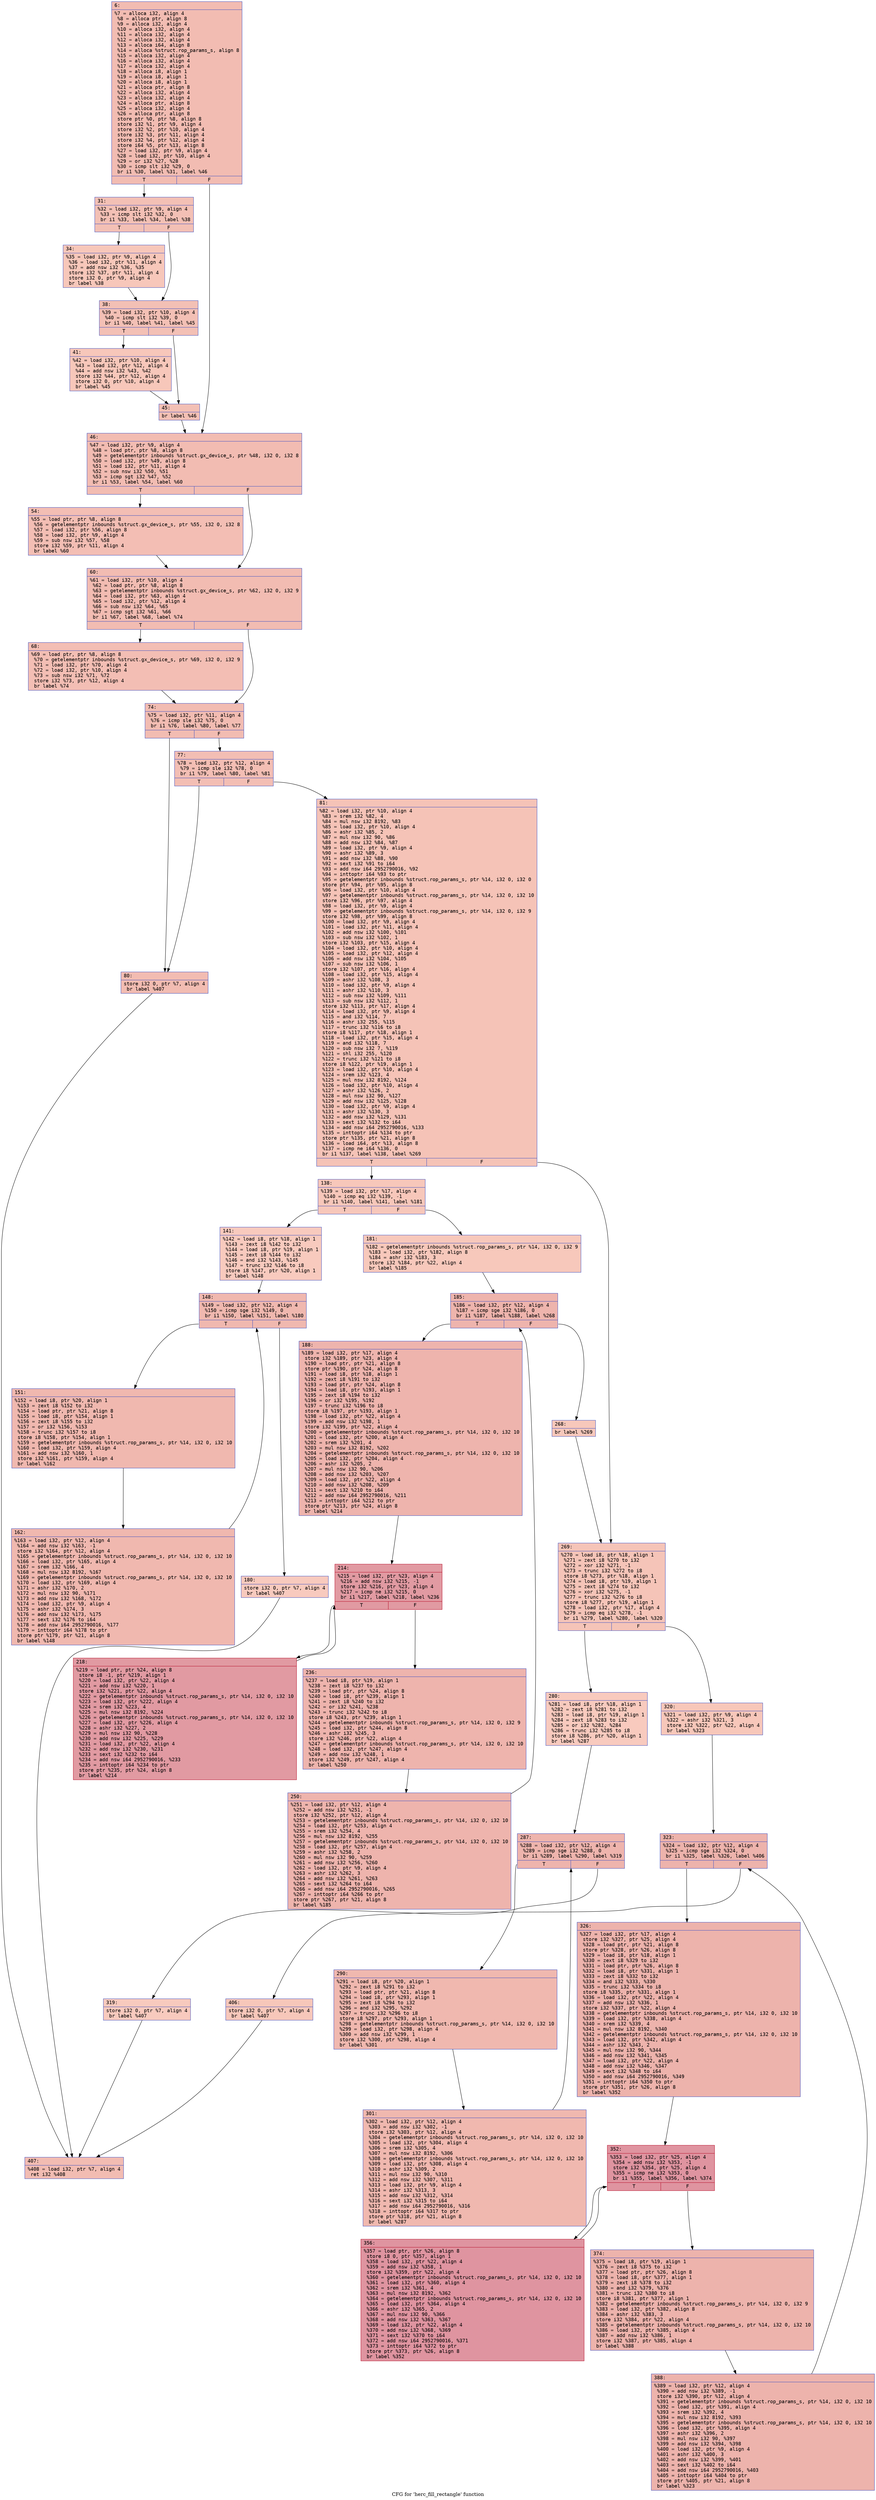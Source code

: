digraph "CFG for 'herc_fill_rectangle' function" {
	label="CFG for 'herc_fill_rectangle' function";

	Node0x600003beb610 [shape=record,color="#3d50c3ff", style=filled, fillcolor="#e1675170" fontname="Courier",label="{6:\l|  %7 = alloca i32, align 4\l  %8 = alloca ptr, align 8\l  %9 = alloca i32, align 4\l  %10 = alloca i32, align 4\l  %11 = alloca i32, align 4\l  %12 = alloca i32, align 4\l  %13 = alloca i64, align 8\l  %14 = alloca %struct.rop_params_s, align 8\l  %15 = alloca i32, align 4\l  %16 = alloca i32, align 4\l  %17 = alloca i32, align 4\l  %18 = alloca i8, align 1\l  %19 = alloca i8, align 1\l  %20 = alloca i8, align 1\l  %21 = alloca ptr, align 8\l  %22 = alloca i32, align 4\l  %23 = alloca i32, align 4\l  %24 = alloca ptr, align 8\l  %25 = alloca i32, align 4\l  %26 = alloca ptr, align 8\l  store ptr %0, ptr %8, align 8\l  store i32 %1, ptr %9, align 4\l  store i32 %2, ptr %10, align 4\l  store i32 %3, ptr %11, align 4\l  store i32 %4, ptr %12, align 4\l  store i64 %5, ptr %13, align 8\l  %27 = load i32, ptr %9, align 4\l  %28 = load i32, ptr %10, align 4\l  %29 = or i32 %27, %28\l  %30 = icmp slt i32 %29, 0\l  br i1 %30, label %31, label %46\l|{<s0>T|<s1>F}}"];
	Node0x600003beb610:s0 -> Node0x600003beb700[tooltip="6 -> 31\nProbability 37.50%" ];
	Node0x600003beb610:s1 -> Node0x600003beb890[tooltip="6 -> 46\nProbability 62.50%" ];
	Node0x600003beb700 [shape=record,color="#3d50c3ff", style=filled, fillcolor="#e5705870" fontname="Courier",label="{31:\l|  %32 = load i32, ptr %9, align 4\l  %33 = icmp slt i32 %32, 0\l  br i1 %33, label %34, label %38\l|{<s0>T|<s1>F}}"];
	Node0x600003beb700:s0 -> Node0x600003beb750[tooltip="31 -> 34\nProbability 37.50%" ];
	Node0x600003beb700:s1 -> Node0x600003beb7a0[tooltip="31 -> 38\nProbability 62.50%" ];
	Node0x600003beb750 [shape=record,color="#3d50c3ff", style=filled, fillcolor="#ec7f6370" fontname="Courier",label="{34:\l|  %35 = load i32, ptr %9, align 4\l  %36 = load i32, ptr %11, align 4\l  %37 = add nsw i32 %36, %35\l  store i32 %37, ptr %11, align 4\l  store i32 0, ptr %9, align 4\l  br label %38\l}"];
	Node0x600003beb750 -> Node0x600003beb7a0[tooltip="34 -> 38\nProbability 100.00%" ];
	Node0x600003beb7a0 [shape=record,color="#3d50c3ff", style=filled, fillcolor="#e5705870" fontname="Courier",label="{38:\l|  %39 = load i32, ptr %10, align 4\l  %40 = icmp slt i32 %39, 0\l  br i1 %40, label %41, label %45\l|{<s0>T|<s1>F}}"];
	Node0x600003beb7a0:s0 -> Node0x600003beb7f0[tooltip="38 -> 41\nProbability 37.50%" ];
	Node0x600003beb7a0:s1 -> Node0x600003beb840[tooltip="38 -> 45\nProbability 62.50%" ];
	Node0x600003beb7f0 [shape=record,color="#3d50c3ff", style=filled, fillcolor="#ec7f6370" fontname="Courier",label="{41:\l|  %42 = load i32, ptr %10, align 4\l  %43 = load i32, ptr %12, align 4\l  %44 = add nsw i32 %43, %42\l  store i32 %44, ptr %12, align 4\l  store i32 0, ptr %10, align 4\l  br label %45\l}"];
	Node0x600003beb7f0 -> Node0x600003beb840[tooltip="41 -> 45\nProbability 100.00%" ];
	Node0x600003beb840 [shape=record,color="#3d50c3ff", style=filled, fillcolor="#e5705870" fontname="Courier",label="{45:\l|  br label %46\l}"];
	Node0x600003beb840 -> Node0x600003beb890[tooltip="45 -> 46\nProbability 100.00%" ];
	Node0x600003beb890 [shape=record,color="#3d50c3ff", style=filled, fillcolor="#e1675170" fontname="Courier",label="{46:\l|  %47 = load i32, ptr %9, align 4\l  %48 = load ptr, ptr %8, align 8\l  %49 = getelementptr inbounds %struct.gx_device_s, ptr %48, i32 0, i32 8\l  %50 = load i32, ptr %49, align 8\l  %51 = load i32, ptr %11, align 4\l  %52 = sub nsw i32 %50, %51\l  %53 = icmp sgt i32 %47, %52\l  br i1 %53, label %54, label %60\l|{<s0>T|<s1>F}}"];
	Node0x600003beb890:s0 -> Node0x600003beb8e0[tooltip="46 -> 54\nProbability 50.00%" ];
	Node0x600003beb890:s1 -> Node0x600003beb930[tooltip="46 -> 60\nProbability 50.00%" ];
	Node0x600003beb8e0 [shape=record,color="#3d50c3ff", style=filled, fillcolor="#e36c5570" fontname="Courier",label="{54:\l|  %55 = load ptr, ptr %8, align 8\l  %56 = getelementptr inbounds %struct.gx_device_s, ptr %55, i32 0, i32 8\l  %57 = load i32, ptr %56, align 8\l  %58 = load i32, ptr %9, align 4\l  %59 = sub nsw i32 %57, %58\l  store i32 %59, ptr %11, align 4\l  br label %60\l}"];
	Node0x600003beb8e0 -> Node0x600003beb930[tooltip="54 -> 60\nProbability 100.00%" ];
	Node0x600003beb930 [shape=record,color="#3d50c3ff", style=filled, fillcolor="#e1675170" fontname="Courier",label="{60:\l|  %61 = load i32, ptr %10, align 4\l  %62 = load ptr, ptr %8, align 8\l  %63 = getelementptr inbounds %struct.gx_device_s, ptr %62, i32 0, i32 9\l  %64 = load i32, ptr %63, align 4\l  %65 = load i32, ptr %12, align 4\l  %66 = sub nsw i32 %64, %65\l  %67 = icmp sgt i32 %61, %66\l  br i1 %67, label %68, label %74\l|{<s0>T|<s1>F}}"];
	Node0x600003beb930:s0 -> Node0x600003beb980[tooltip="60 -> 68\nProbability 50.00%" ];
	Node0x600003beb930:s1 -> Node0x600003beb9d0[tooltip="60 -> 74\nProbability 50.00%" ];
	Node0x600003beb980 [shape=record,color="#3d50c3ff", style=filled, fillcolor="#e36c5570" fontname="Courier",label="{68:\l|  %69 = load ptr, ptr %8, align 8\l  %70 = getelementptr inbounds %struct.gx_device_s, ptr %69, i32 0, i32 9\l  %71 = load i32, ptr %70, align 4\l  %72 = load i32, ptr %10, align 4\l  %73 = sub nsw i32 %71, %72\l  store i32 %73, ptr %12, align 4\l  br label %74\l}"];
	Node0x600003beb980 -> Node0x600003beb9d0[tooltip="68 -> 74\nProbability 100.00%" ];
	Node0x600003beb9d0 [shape=record,color="#3d50c3ff", style=filled, fillcolor="#e1675170" fontname="Courier",label="{74:\l|  %75 = load i32, ptr %11, align 4\l  %76 = icmp sle i32 %75, 0\l  br i1 %76, label %80, label %77\l|{<s0>T|<s1>F}}"];
	Node0x600003beb9d0:s0 -> Node0x600003beba70[tooltip="74 -> 80\nProbability 50.00%" ];
	Node0x600003beb9d0:s1 -> Node0x600003beba20[tooltip="74 -> 77\nProbability 50.00%" ];
	Node0x600003beba20 [shape=record,color="#3d50c3ff", style=filled, fillcolor="#e36c5570" fontname="Courier",label="{77:\l|  %78 = load i32, ptr %12, align 4\l  %79 = icmp sle i32 %78, 0\l  br i1 %79, label %80, label %81\l|{<s0>T|<s1>F}}"];
	Node0x600003beba20:s0 -> Node0x600003beba70[tooltip="77 -> 80\nProbability 50.00%" ];
	Node0x600003beba20:s1 -> Node0x600003bebac0[tooltip="77 -> 81\nProbability 50.00%" ];
	Node0x600003beba70 [shape=record,color="#3d50c3ff", style=filled, fillcolor="#e1675170" fontname="Courier",label="{80:\l|  store i32 0, ptr %7, align 4\l  br label %407\l}"];
	Node0x600003beba70 -> Node0x600003bec410[tooltip="80 -> 407\nProbability 100.00%" ];
	Node0x600003bebac0 [shape=record,color="#3d50c3ff", style=filled, fillcolor="#e8765c70" fontname="Courier",label="{81:\l|  %82 = load i32, ptr %10, align 4\l  %83 = srem i32 %82, 4\l  %84 = mul nsw i32 8192, %83\l  %85 = load i32, ptr %10, align 4\l  %86 = ashr i32 %85, 2\l  %87 = mul nsw i32 90, %86\l  %88 = add nsw i32 %84, %87\l  %89 = load i32, ptr %9, align 4\l  %90 = ashr i32 %89, 3\l  %91 = add nsw i32 %88, %90\l  %92 = sext i32 %91 to i64\l  %93 = add nsw i64 2952790016, %92\l  %94 = inttoptr i64 %93 to ptr\l  %95 = getelementptr inbounds %struct.rop_params_s, ptr %14, i32 0, i32 0\l  store ptr %94, ptr %95, align 8\l  %96 = load i32, ptr %10, align 4\l  %97 = getelementptr inbounds %struct.rop_params_s, ptr %14, i32 0, i32 10\l  store i32 %96, ptr %97, align 4\l  %98 = load i32, ptr %9, align 4\l  %99 = getelementptr inbounds %struct.rop_params_s, ptr %14, i32 0, i32 9\l  store i32 %98, ptr %99, align 8\l  %100 = load i32, ptr %9, align 4\l  %101 = load i32, ptr %11, align 4\l  %102 = add nsw i32 %100, %101\l  %103 = sub nsw i32 %102, 1\l  store i32 %103, ptr %15, align 4\l  %104 = load i32, ptr %10, align 4\l  %105 = load i32, ptr %12, align 4\l  %106 = add nsw i32 %104, %105\l  %107 = sub nsw i32 %106, 1\l  store i32 %107, ptr %16, align 4\l  %108 = load i32, ptr %15, align 4\l  %109 = ashr i32 %108, 3\l  %110 = load i32, ptr %9, align 4\l  %111 = ashr i32 %110, 3\l  %112 = sub nsw i32 %109, %111\l  %113 = sub nsw i32 %112, 1\l  store i32 %113, ptr %17, align 4\l  %114 = load i32, ptr %9, align 4\l  %115 = and i32 %114, 7\l  %116 = ashr i32 255, %115\l  %117 = trunc i32 %116 to i8\l  store i8 %117, ptr %18, align 1\l  %118 = load i32, ptr %15, align 4\l  %119 = and i32 %118, 7\l  %120 = sub nsw i32 7, %119\l  %121 = shl i32 255, %120\l  %122 = trunc i32 %121 to i8\l  store i8 %122, ptr %19, align 1\l  %123 = load i32, ptr %10, align 4\l  %124 = srem i32 %123, 4\l  %125 = mul nsw i32 8192, %124\l  %126 = load i32, ptr %10, align 4\l  %127 = ashr i32 %126, 2\l  %128 = mul nsw i32 90, %127\l  %129 = add nsw i32 %125, %128\l  %130 = load i32, ptr %9, align 4\l  %131 = ashr i32 %130, 3\l  %132 = add nsw i32 %129, %131\l  %133 = sext i32 %132 to i64\l  %134 = add nsw i64 2952790016, %133\l  %135 = inttoptr i64 %134 to ptr\l  store ptr %135, ptr %21, align 8\l  %136 = load i64, ptr %13, align 8\l  %137 = icmp ne i64 %136, 0\l  br i1 %137, label %138, label %269\l|{<s0>T|<s1>F}}"];
	Node0x600003bebac0:s0 -> Node0x600003bebb10[tooltip="81 -> 138\nProbability 62.50%" ];
	Node0x600003bebac0:s1 -> Node0x600003bebf70[tooltip="81 -> 269\nProbability 37.50%" ];
	Node0x600003bebb10 [shape=record,color="#3d50c3ff", style=filled, fillcolor="#ec7f6370" fontname="Courier",label="{138:\l|  %139 = load i32, ptr %17, align 4\l  %140 = icmp eq i32 %139, -1\l  br i1 %140, label %141, label %181\l|{<s0>T|<s1>F}}"];
	Node0x600003bebb10:s0 -> Node0x600003bebb60[tooltip="138 -> 141\nProbability 37.50%" ];
	Node0x600003bebb10:s1 -> Node0x600003bebcf0[tooltip="138 -> 181\nProbability 62.50%" ];
	Node0x600003bebb60 [shape=record,color="#3d50c3ff", style=filled, fillcolor="#ef886b70" fontname="Courier",label="{141:\l|  %142 = load i8, ptr %18, align 1\l  %143 = zext i8 %142 to i32\l  %144 = load i8, ptr %19, align 1\l  %145 = zext i8 %144 to i32\l  %146 = and i32 %143, %145\l  %147 = trunc i32 %146 to i8\l  store i8 %147, ptr %20, align 1\l  br label %148\l}"];
	Node0x600003bebb60 -> Node0x600003bebbb0[tooltip="141 -> 148\nProbability 100.00%" ];
	Node0x600003bebbb0 [shape=record,color="#3d50c3ff", style=filled, fillcolor="#dc5d4a70" fontname="Courier",label="{148:\l|  %149 = load i32, ptr %12, align 4\l  %150 = icmp sge i32 %149, 0\l  br i1 %150, label %151, label %180\l|{<s0>T|<s1>F}}"];
	Node0x600003bebbb0:s0 -> Node0x600003bebc00[tooltip="148 -> 151\nProbability 96.88%" ];
	Node0x600003bebbb0:s1 -> Node0x600003bebca0[tooltip="148 -> 180\nProbability 3.12%" ];
	Node0x600003bebc00 [shape=record,color="#3d50c3ff", style=filled, fillcolor="#dc5d4a70" fontname="Courier",label="{151:\l|  %152 = load i8, ptr %20, align 1\l  %153 = zext i8 %152 to i32\l  %154 = load ptr, ptr %21, align 8\l  %155 = load i8, ptr %154, align 1\l  %156 = zext i8 %155 to i32\l  %157 = or i32 %156, %153\l  %158 = trunc i32 %157 to i8\l  store i8 %158, ptr %154, align 1\l  %159 = getelementptr inbounds %struct.rop_params_s, ptr %14, i32 0, i32 10\l  %160 = load i32, ptr %159, align 4\l  %161 = add nsw i32 %160, 1\l  store i32 %161, ptr %159, align 4\l  br label %162\l}"];
	Node0x600003bebc00 -> Node0x600003bebc50[tooltip="151 -> 162\nProbability 100.00%" ];
	Node0x600003bebc50 [shape=record,color="#3d50c3ff", style=filled, fillcolor="#dc5d4a70" fontname="Courier",label="{162:\l|  %163 = load i32, ptr %12, align 4\l  %164 = add nsw i32 %163, -1\l  store i32 %164, ptr %12, align 4\l  %165 = getelementptr inbounds %struct.rop_params_s, ptr %14, i32 0, i32 10\l  %166 = load i32, ptr %165, align 4\l  %167 = srem i32 %166, 4\l  %168 = mul nsw i32 8192, %167\l  %169 = getelementptr inbounds %struct.rop_params_s, ptr %14, i32 0, i32 10\l  %170 = load i32, ptr %169, align 4\l  %171 = ashr i32 %170, 2\l  %172 = mul nsw i32 90, %171\l  %173 = add nsw i32 %168, %172\l  %174 = load i32, ptr %9, align 4\l  %175 = ashr i32 %174, 3\l  %176 = add nsw i32 %173, %175\l  %177 = sext i32 %176 to i64\l  %178 = add nsw i64 2952790016, %177\l  %179 = inttoptr i64 %178 to ptr\l  store ptr %179, ptr %21, align 8\l  br label %148\l}"];
	Node0x600003bebc50 -> Node0x600003bebbb0[tooltip="162 -> 148\nProbability 100.00%" ];
	Node0x600003bebca0 [shape=record,color="#3d50c3ff", style=filled, fillcolor="#ef886b70" fontname="Courier",label="{180:\l|  store i32 0, ptr %7, align 4\l  br label %407\l}"];
	Node0x600003bebca0 -> Node0x600003bec410[tooltip="180 -> 407\nProbability 100.00%" ];
	Node0x600003bebcf0 [shape=record,color="#3d50c3ff", style=filled, fillcolor="#ed836670" fontname="Courier",label="{181:\l|  %182 = getelementptr inbounds %struct.rop_params_s, ptr %14, i32 0, i32 9\l  %183 = load i32, ptr %182, align 8\l  %184 = ashr i32 %183, 3\l  store i32 %184, ptr %22, align 4\l  br label %185\l}"];
	Node0x600003bebcf0 -> Node0x600003bebd40[tooltip="181 -> 185\nProbability 100.00%" ];
	Node0x600003bebd40 [shape=record,color="#3d50c3ff", style=filled, fillcolor="#d8564670" fontname="Courier",label="{185:\l|  %186 = load i32, ptr %12, align 4\l  %187 = icmp sge i32 %186, 0\l  br i1 %187, label %188, label %268\l|{<s0>T|<s1>F}}"];
	Node0x600003bebd40:s0 -> Node0x600003bebd90[tooltip="185 -> 188\nProbability 96.88%" ];
	Node0x600003bebd40:s1 -> Node0x600003bebf20[tooltip="185 -> 268\nProbability 3.12%" ];
	Node0x600003bebd90 [shape=record,color="#3d50c3ff", style=filled, fillcolor="#d8564670" fontname="Courier",label="{188:\l|  %189 = load i32, ptr %17, align 4\l  store i32 %189, ptr %23, align 4\l  %190 = load ptr, ptr %21, align 8\l  store ptr %190, ptr %24, align 8\l  %191 = load i8, ptr %18, align 1\l  %192 = zext i8 %191 to i32\l  %193 = load ptr, ptr %24, align 8\l  %194 = load i8, ptr %193, align 1\l  %195 = zext i8 %194 to i32\l  %196 = or i32 %195, %192\l  %197 = trunc i32 %196 to i8\l  store i8 %197, ptr %193, align 1\l  %198 = load i32, ptr %22, align 4\l  %199 = add nsw i32 %198, 1\l  store i32 %199, ptr %22, align 4\l  %200 = getelementptr inbounds %struct.rop_params_s, ptr %14, i32 0, i32 10\l  %201 = load i32, ptr %200, align 4\l  %202 = srem i32 %201, 4\l  %203 = mul nsw i32 8192, %202\l  %204 = getelementptr inbounds %struct.rop_params_s, ptr %14, i32 0, i32 10\l  %205 = load i32, ptr %204, align 4\l  %206 = ashr i32 %205, 2\l  %207 = mul nsw i32 90, %206\l  %208 = add nsw i32 %203, %207\l  %209 = load i32, ptr %22, align 4\l  %210 = add nsw i32 %208, %209\l  %211 = sext i32 %210 to i64\l  %212 = add nsw i64 2952790016, %211\l  %213 = inttoptr i64 %212 to ptr\l  store ptr %213, ptr %24, align 8\l  br label %214\l}"];
	Node0x600003bebd90 -> Node0x600003bebde0[tooltip="188 -> 214\nProbability 100.00%" ];
	Node0x600003bebde0 [shape=record,color="#b70d28ff", style=filled, fillcolor="#bb1b2c70" fontname="Courier",label="{214:\l|  %215 = load i32, ptr %23, align 4\l  %216 = add nsw i32 %215, -1\l  store i32 %216, ptr %23, align 4\l  %217 = icmp ne i32 %215, 0\l  br i1 %217, label %218, label %236\l|{<s0>T|<s1>F}}"];
	Node0x600003bebde0:s0 -> Node0x600003bebe30[tooltip="214 -> 218\nProbability 96.88%" ];
	Node0x600003bebde0:s1 -> Node0x600003bebe80[tooltip="214 -> 236\nProbability 3.12%" ];
	Node0x600003bebe30 [shape=record,color="#b70d28ff", style=filled, fillcolor="#bb1b2c70" fontname="Courier",label="{218:\l|  %219 = load ptr, ptr %24, align 8\l  store i8 -1, ptr %219, align 1\l  %220 = load i32, ptr %22, align 4\l  %221 = add nsw i32 %220, 1\l  store i32 %221, ptr %22, align 4\l  %222 = getelementptr inbounds %struct.rop_params_s, ptr %14, i32 0, i32 10\l  %223 = load i32, ptr %222, align 4\l  %224 = srem i32 %223, 4\l  %225 = mul nsw i32 8192, %224\l  %226 = getelementptr inbounds %struct.rop_params_s, ptr %14, i32 0, i32 10\l  %227 = load i32, ptr %226, align 4\l  %228 = ashr i32 %227, 2\l  %229 = mul nsw i32 90, %228\l  %230 = add nsw i32 %225, %229\l  %231 = load i32, ptr %22, align 4\l  %232 = add nsw i32 %230, %231\l  %233 = sext i32 %232 to i64\l  %234 = add nsw i64 2952790016, %233\l  %235 = inttoptr i64 %234 to ptr\l  store ptr %235, ptr %24, align 8\l  br label %214\l}"];
	Node0x600003bebe30 -> Node0x600003bebde0[tooltip="218 -> 214\nProbability 100.00%" ];
	Node0x600003bebe80 [shape=record,color="#3d50c3ff", style=filled, fillcolor="#d8564670" fontname="Courier",label="{236:\l|  %237 = load i8, ptr %19, align 1\l  %238 = zext i8 %237 to i32\l  %239 = load ptr, ptr %24, align 8\l  %240 = load i8, ptr %239, align 1\l  %241 = zext i8 %240 to i32\l  %242 = or i32 %241, %238\l  %243 = trunc i32 %242 to i8\l  store i8 %243, ptr %239, align 1\l  %244 = getelementptr inbounds %struct.rop_params_s, ptr %14, i32 0, i32 9\l  %245 = load i32, ptr %244, align 8\l  %246 = ashr i32 %245, 3\l  store i32 %246, ptr %22, align 4\l  %247 = getelementptr inbounds %struct.rop_params_s, ptr %14, i32 0, i32 10\l  %248 = load i32, ptr %247, align 4\l  %249 = add nsw i32 %248, 1\l  store i32 %249, ptr %247, align 4\l  br label %250\l}"];
	Node0x600003bebe80 -> Node0x600003bebed0[tooltip="236 -> 250\nProbability 100.00%" ];
	Node0x600003bebed0 [shape=record,color="#3d50c3ff", style=filled, fillcolor="#d8564670" fontname="Courier",label="{250:\l|  %251 = load i32, ptr %12, align 4\l  %252 = add nsw i32 %251, -1\l  store i32 %252, ptr %12, align 4\l  %253 = getelementptr inbounds %struct.rop_params_s, ptr %14, i32 0, i32 10\l  %254 = load i32, ptr %253, align 4\l  %255 = srem i32 %254, 4\l  %256 = mul nsw i32 8192, %255\l  %257 = getelementptr inbounds %struct.rop_params_s, ptr %14, i32 0, i32 10\l  %258 = load i32, ptr %257, align 4\l  %259 = ashr i32 %258, 2\l  %260 = mul nsw i32 90, %259\l  %261 = add nsw i32 %256, %260\l  %262 = load i32, ptr %9, align 4\l  %263 = ashr i32 %262, 3\l  %264 = add nsw i32 %261, %263\l  %265 = sext i32 %264 to i64\l  %266 = add nsw i64 2952790016, %265\l  %267 = inttoptr i64 %266 to ptr\l  store ptr %267, ptr %21, align 8\l  br label %185\l}"];
	Node0x600003bebed0 -> Node0x600003bebd40[tooltip="250 -> 185\nProbability 100.00%" ];
	Node0x600003bebf20 [shape=record,color="#3d50c3ff", style=filled, fillcolor="#ed836670" fontname="Courier",label="{268:\l|  br label %269\l}"];
	Node0x600003bebf20 -> Node0x600003bebf70[tooltip="268 -> 269\nProbability 100.00%" ];
	Node0x600003bebf70 [shape=record,color="#3d50c3ff", style=filled, fillcolor="#e97a5f70" fontname="Courier",label="{269:\l|  %270 = load i8, ptr %18, align 1\l  %271 = zext i8 %270 to i32\l  %272 = xor i32 %271, -1\l  %273 = trunc i32 %272 to i8\l  store i8 %273, ptr %18, align 1\l  %274 = load i8, ptr %19, align 1\l  %275 = zext i8 %274 to i32\l  %276 = xor i32 %275, -1\l  %277 = trunc i32 %276 to i8\l  store i8 %277, ptr %19, align 1\l  %278 = load i32, ptr %17, align 4\l  %279 = icmp eq i32 %278, -1\l  br i1 %279, label %280, label %320\l|{<s0>T|<s1>F}}"];
	Node0x600003bebf70:s0 -> Node0x600003bec000[tooltip="269 -> 280\nProbability 37.50%" ];
	Node0x600003bebf70:s1 -> Node0x600003bec190[tooltip="269 -> 320\nProbability 62.50%" ];
	Node0x600003bec000 [shape=record,color="#3d50c3ff", style=filled, fillcolor="#ef886b70" fontname="Courier",label="{280:\l|  %281 = load i8, ptr %18, align 1\l  %282 = zext i8 %281 to i32\l  %283 = load i8, ptr %19, align 1\l  %284 = zext i8 %283 to i32\l  %285 = or i32 %282, %284\l  %286 = trunc i32 %285 to i8\l  store i8 %286, ptr %20, align 1\l  br label %287\l}"];
	Node0x600003bec000 -> Node0x600003bec050[tooltip="280 -> 287\nProbability 100.00%" ];
	Node0x600003bec050 [shape=record,color="#3d50c3ff", style=filled, fillcolor="#d8564670" fontname="Courier",label="{287:\l|  %288 = load i32, ptr %12, align 4\l  %289 = icmp sge i32 %288, 0\l  br i1 %289, label %290, label %319\l|{<s0>T|<s1>F}}"];
	Node0x600003bec050:s0 -> Node0x600003bec0a0[tooltip="287 -> 290\nProbability 96.88%" ];
	Node0x600003bec050:s1 -> Node0x600003bec140[tooltip="287 -> 319\nProbability 3.12%" ];
	Node0x600003bec0a0 [shape=record,color="#3d50c3ff", style=filled, fillcolor="#dc5d4a70" fontname="Courier",label="{290:\l|  %291 = load i8, ptr %20, align 1\l  %292 = zext i8 %291 to i32\l  %293 = load ptr, ptr %21, align 8\l  %294 = load i8, ptr %293, align 1\l  %295 = zext i8 %294 to i32\l  %296 = and i32 %295, %292\l  %297 = trunc i32 %296 to i8\l  store i8 %297, ptr %293, align 1\l  %298 = getelementptr inbounds %struct.rop_params_s, ptr %14, i32 0, i32 10\l  %299 = load i32, ptr %298, align 4\l  %300 = add nsw i32 %299, 1\l  store i32 %300, ptr %298, align 4\l  br label %301\l}"];
	Node0x600003bec0a0 -> Node0x600003bec0f0[tooltip="290 -> 301\nProbability 100.00%" ];
	Node0x600003bec0f0 [shape=record,color="#3d50c3ff", style=filled, fillcolor="#dc5d4a70" fontname="Courier",label="{301:\l|  %302 = load i32, ptr %12, align 4\l  %303 = add nsw i32 %302, -1\l  store i32 %303, ptr %12, align 4\l  %304 = getelementptr inbounds %struct.rop_params_s, ptr %14, i32 0, i32 10\l  %305 = load i32, ptr %304, align 4\l  %306 = srem i32 %305, 4\l  %307 = mul nsw i32 8192, %306\l  %308 = getelementptr inbounds %struct.rop_params_s, ptr %14, i32 0, i32 10\l  %309 = load i32, ptr %308, align 4\l  %310 = ashr i32 %309, 2\l  %311 = mul nsw i32 90, %310\l  %312 = add nsw i32 %307, %311\l  %313 = load i32, ptr %9, align 4\l  %314 = ashr i32 %313, 3\l  %315 = add nsw i32 %312, %314\l  %316 = sext i32 %315 to i64\l  %317 = add nsw i64 2952790016, %316\l  %318 = inttoptr i64 %317 to ptr\l  store ptr %318, ptr %21, align 8\l  br label %287\l}"];
	Node0x600003bec0f0 -> Node0x600003bec050[tooltip="301 -> 287\nProbability 100.00%" ];
	Node0x600003bec140 [shape=record,color="#3d50c3ff", style=filled, fillcolor="#ef886b70" fontname="Courier",label="{319:\l|  store i32 0, ptr %7, align 4\l  br label %407\l}"];
	Node0x600003bec140 -> Node0x600003bec410[tooltip="319 -> 407\nProbability 100.00%" ];
	Node0x600003bec190 [shape=record,color="#3d50c3ff", style=filled, fillcolor="#ec7f6370" fontname="Courier",label="{320:\l|  %321 = load i32, ptr %9, align 4\l  %322 = ashr i32 %321, 3\l  store i32 %322, ptr %22, align 4\l  br label %323\l}"];
	Node0x600003bec190 -> Node0x600003bec1e0[tooltip="320 -> 323\nProbability 100.00%" ];
	Node0x600003bec1e0 [shape=record,color="#3d50c3ff", style=filled, fillcolor="#d6524470" fontname="Courier",label="{323:\l|  %324 = load i32, ptr %12, align 4\l  %325 = icmp sge i32 %324, 0\l  br i1 %325, label %326, label %406\l|{<s0>T|<s1>F}}"];
	Node0x600003bec1e0:s0 -> Node0x600003bec230[tooltip="323 -> 326\nProbability 96.88%" ];
	Node0x600003bec1e0:s1 -> Node0x600003bec3c0[tooltip="323 -> 406\nProbability 3.12%" ];
	Node0x600003bec230 [shape=record,color="#3d50c3ff", style=filled, fillcolor="#d6524470" fontname="Courier",label="{326:\l|  %327 = load i32, ptr %17, align 4\l  store i32 %327, ptr %25, align 4\l  %328 = load ptr, ptr %21, align 8\l  store ptr %328, ptr %26, align 8\l  %329 = load i8, ptr %18, align 1\l  %330 = zext i8 %329 to i32\l  %331 = load ptr, ptr %26, align 8\l  %332 = load i8, ptr %331, align 1\l  %333 = zext i8 %332 to i32\l  %334 = and i32 %333, %330\l  %335 = trunc i32 %334 to i8\l  store i8 %335, ptr %331, align 1\l  %336 = load i32, ptr %22, align 4\l  %337 = add nsw i32 %336, 1\l  store i32 %337, ptr %22, align 4\l  %338 = getelementptr inbounds %struct.rop_params_s, ptr %14, i32 0, i32 10\l  %339 = load i32, ptr %338, align 4\l  %340 = srem i32 %339, 4\l  %341 = mul nsw i32 8192, %340\l  %342 = getelementptr inbounds %struct.rop_params_s, ptr %14, i32 0, i32 10\l  %343 = load i32, ptr %342, align 4\l  %344 = ashr i32 %343, 2\l  %345 = mul nsw i32 90, %344\l  %346 = add nsw i32 %341, %345\l  %347 = load i32, ptr %22, align 4\l  %348 = add nsw i32 %346, %347\l  %349 = sext i32 %348 to i64\l  %350 = add nsw i64 2952790016, %349\l  %351 = inttoptr i64 %350 to ptr\l  store ptr %351, ptr %26, align 8\l  br label %352\l}"];
	Node0x600003bec230 -> Node0x600003bec280[tooltip="326 -> 352\nProbability 100.00%" ];
	Node0x600003bec280 [shape=record,color="#b70d28ff", style=filled, fillcolor="#b70d2870" fontname="Courier",label="{352:\l|  %353 = load i32, ptr %25, align 4\l  %354 = add nsw i32 %353, -1\l  store i32 %354, ptr %25, align 4\l  %355 = icmp ne i32 %353, 0\l  br i1 %355, label %356, label %374\l|{<s0>T|<s1>F}}"];
	Node0x600003bec280:s0 -> Node0x600003bec2d0[tooltip="352 -> 356\nProbability 96.88%" ];
	Node0x600003bec280:s1 -> Node0x600003bec320[tooltip="352 -> 374\nProbability 3.12%" ];
	Node0x600003bec2d0 [shape=record,color="#b70d28ff", style=filled, fillcolor="#b70d2870" fontname="Courier",label="{356:\l|  %357 = load ptr, ptr %26, align 8\l  store i8 0, ptr %357, align 1\l  %358 = load i32, ptr %22, align 4\l  %359 = add nsw i32 %358, 1\l  store i32 %359, ptr %22, align 4\l  %360 = getelementptr inbounds %struct.rop_params_s, ptr %14, i32 0, i32 10\l  %361 = load i32, ptr %360, align 4\l  %362 = srem i32 %361, 4\l  %363 = mul nsw i32 8192, %362\l  %364 = getelementptr inbounds %struct.rop_params_s, ptr %14, i32 0, i32 10\l  %365 = load i32, ptr %364, align 4\l  %366 = ashr i32 %365, 2\l  %367 = mul nsw i32 90, %366\l  %368 = add nsw i32 %363, %367\l  %369 = load i32, ptr %22, align 4\l  %370 = add nsw i32 %368, %369\l  %371 = sext i32 %370 to i64\l  %372 = add nsw i64 2952790016, %371\l  %373 = inttoptr i64 %372 to ptr\l  store ptr %373, ptr %26, align 8\l  br label %352\l}"];
	Node0x600003bec2d0 -> Node0x600003bec280[tooltip="356 -> 352\nProbability 100.00%" ];
	Node0x600003bec320 [shape=record,color="#3d50c3ff", style=filled, fillcolor="#d6524470" fontname="Courier",label="{374:\l|  %375 = load i8, ptr %19, align 1\l  %376 = zext i8 %375 to i32\l  %377 = load ptr, ptr %26, align 8\l  %378 = load i8, ptr %377, align 1\l  %379 = zext i8 %378 to i32\l  %380 = and i32 %379, %376\l  %381 = trunc i32 %380 to i8\l  store i8 %381, ptr %377, align 1\l  %382 = getelementptr inbounds %struct.rop_params_s, ptr %14, i32 0, i32 9\l  %383 = load i32, ptr %382, align 8\l  %384 = ashr i32 %383, 3\l  store i32 %384, ptr %22, align 4\l  %385 = getelementptr inbounds %struct.rop_params_s, ptr %14, i32 0, i32 10\l  %386 = load i32, ptr %385, align 4\l  %387 = add nsw i32 %386, 1\l  store i32 %387, ptr %385, align 4\l  br label %388\l}"];
	Node0x600003bec320 -> Node0x600003bec370[tooltip="374 -> 388\nProbability 100.00%" ];
	Node0x600003bec370 [shape=record,color="#3d50c3ff", style=filled, fillcolor="#d6524470" fontname="Courier",label="{388:\l|  %389 = load i32, ptr %12, align 4\l  %390 = add nsw i32 %389, -1\l  store i32 %390, ptr %12, align 4\l  %391 = getelementptr inbounds %struct.rop_params_s, ptr %14, i32 0, i32 10\l  %392 = load i32, ptr %391, align 4\l  %393 = srem i32 %392, 4\l  %394 = mul nsw i32 8192, %393\l  %395 = getelementptr inbounds %struct.rop_params_s, ptr %14, i32 0, i32 10\l  %396 = load i32, ptr %395, align 4\l  %397 = ashr i32 %396, 2\l  %398 = mul nsw i32 90, %397\l  %399 = add nsw i32 %394, %398\l  %400 = load i32, ptr %9, align 4\l  %401 = ashr i32 %400, 3\l  %402 = add nsw i32 %399, %401\l  %403 = sext i32 %402 to i64\l  %404 = add nsw i64 2952790016, %403\l  %405 = inttoptr i64 %404 to ptr\l  store ptr %405, ptr %21, align 8\l  br label %323\l}"];
	Node0x600003bec370 -> Node0x600003bec1e0[tooltip="388 -> 323\nProbability 100.00%" ];
	Node0x600003bec3c0 [shape=record,color="#3d50c3ff", style=filled, fillcolor="#ec7f6370" fontname="Courier",label="{406:\l|  store i32 0, ptr %7, align 4\l  br label %407\l}"];
	Node0x600003bec3c0 -> Node0x600003bec410[tooltip="406 -> 407\nProbability 100.00%" ];
	Node0x600003bec410 [shape=record,color="#3d50c3ff", style=filled, fillcolor="#e1675170" fontname="Courier",label="{407:\l|  %408 = load i32, ptr %7, align 4\l  ret i32 %408\l}"];
}

